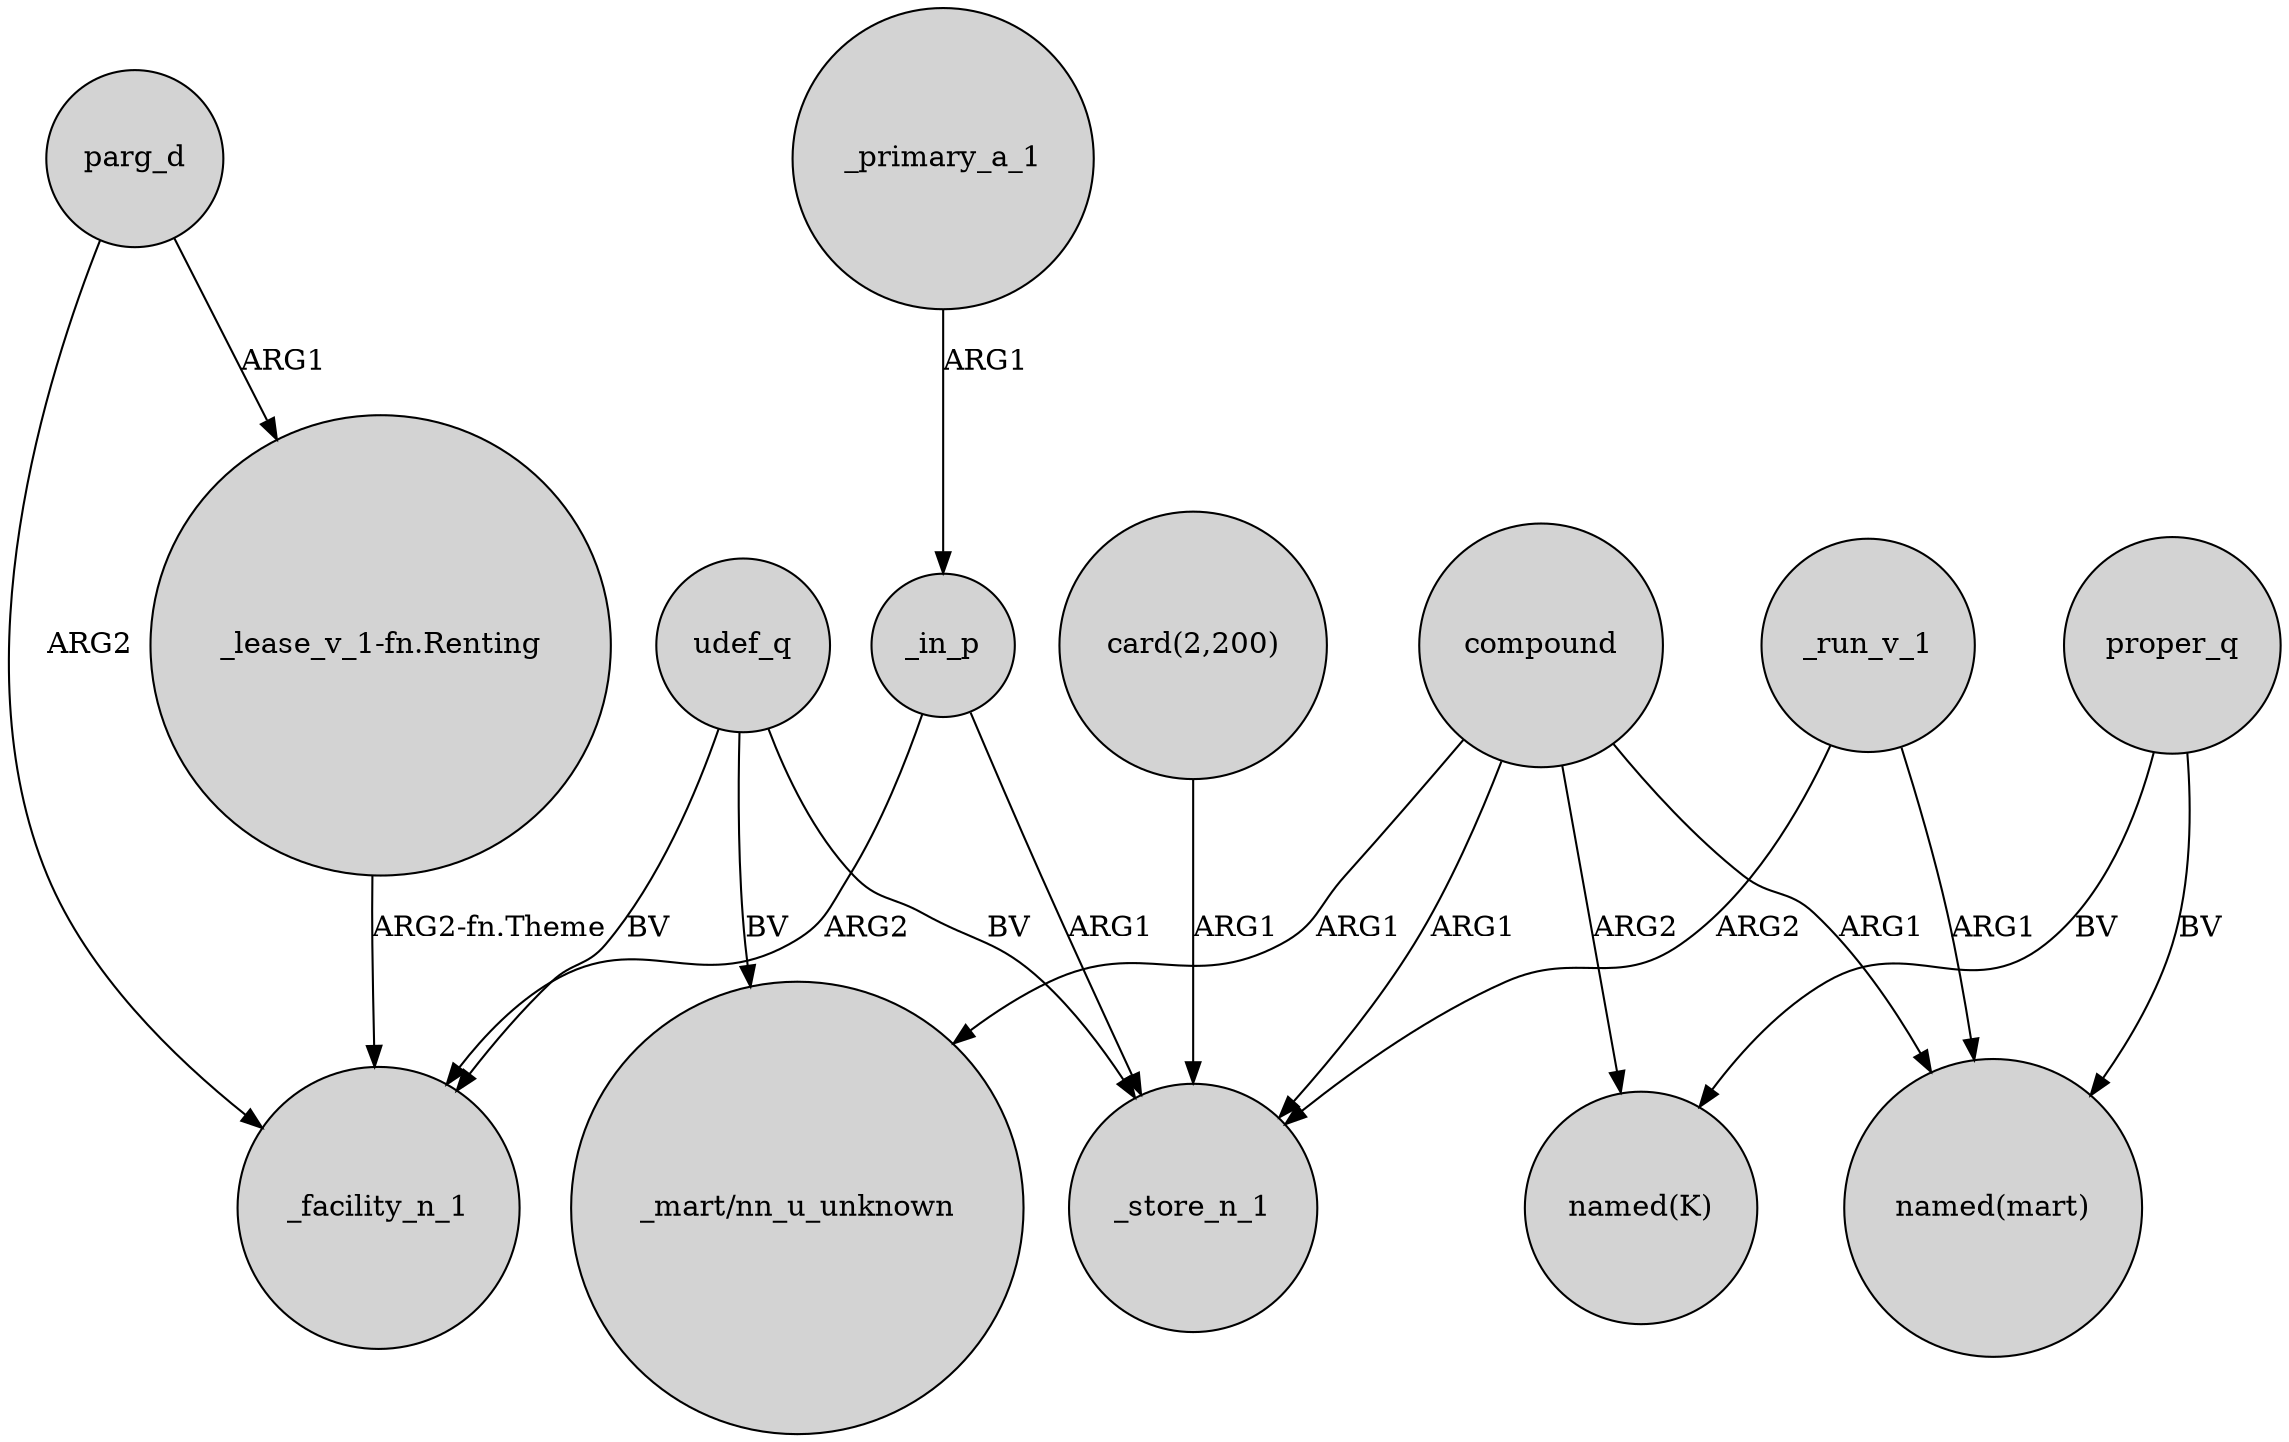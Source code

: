 digraph {
	node [shape=circle style=filled]
	"_lease_v_1-fn.Renting" -> _facility_n_1 [label="ARG2-fn.Theme"]
	udef_q -> _facility_n_1 [label=BV]
	_primary_a_1 -> _in_p [label=ARG1]
	_in_p -> _store_n_1 [label=ARG1]
	parg_d -> _facility_n_1 [label=ARG2]
	compound -> _store_n_1 [label=ARG1]
	compound -> "_mart/nn_u_unknown" [label=ARG1]
	compound -> "named(K)" [label=ARG2]
	_run_v_1 -> _store_n_1 [label=ARG2]
	udef_q -> "_mart/nn_u_unknown" [label=BV]
	parg_d -> "_lease_v_1-fn.Renting" [label=ARG1]
	compound -> "named(mart)" [label=ARG1]
	proper_q -> "named(mart)" [label=BV]
	_in_p -> _facility_n_1 [label=ARG2]
	proper_q -> "named(K)" [label=BV]
	udef_q -> _store_n_1 [label=BV]
	_run_v_1 -> "named(mart)" [label=ARG1]
	"card(2,200)" -> _store_n_1 [label=ARG1]
}

